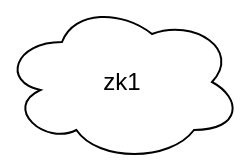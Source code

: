 <mxfile version="14.6.13" type="device"><diagram id="KcgvSHTCboE4x2ObBVBz" name="Page-1"><mxGraphModel dx="566" dy="966" grid="0" gridSize="10" guides="1" tooltips="1" connect="1" arrows="0" fold="1" page="1" pageScale="1" pageWidth="850" pageHeight="1100" math="0" shadow="0"><root><mxCell id="0"/><mxCell id="1" parent="0"/><mxCell id="s2j03w_9j3l06wGRW7c5-1" value="zk1" style="ellipse;shape=cloud;whiteSpace=wrap;html=1;" parent="1" vertex="1"><mxGeometry x="14" y="15" width="120" height="80" as="geometry"/></mxCell></root></mxGraphModel></diagram></mxfile>